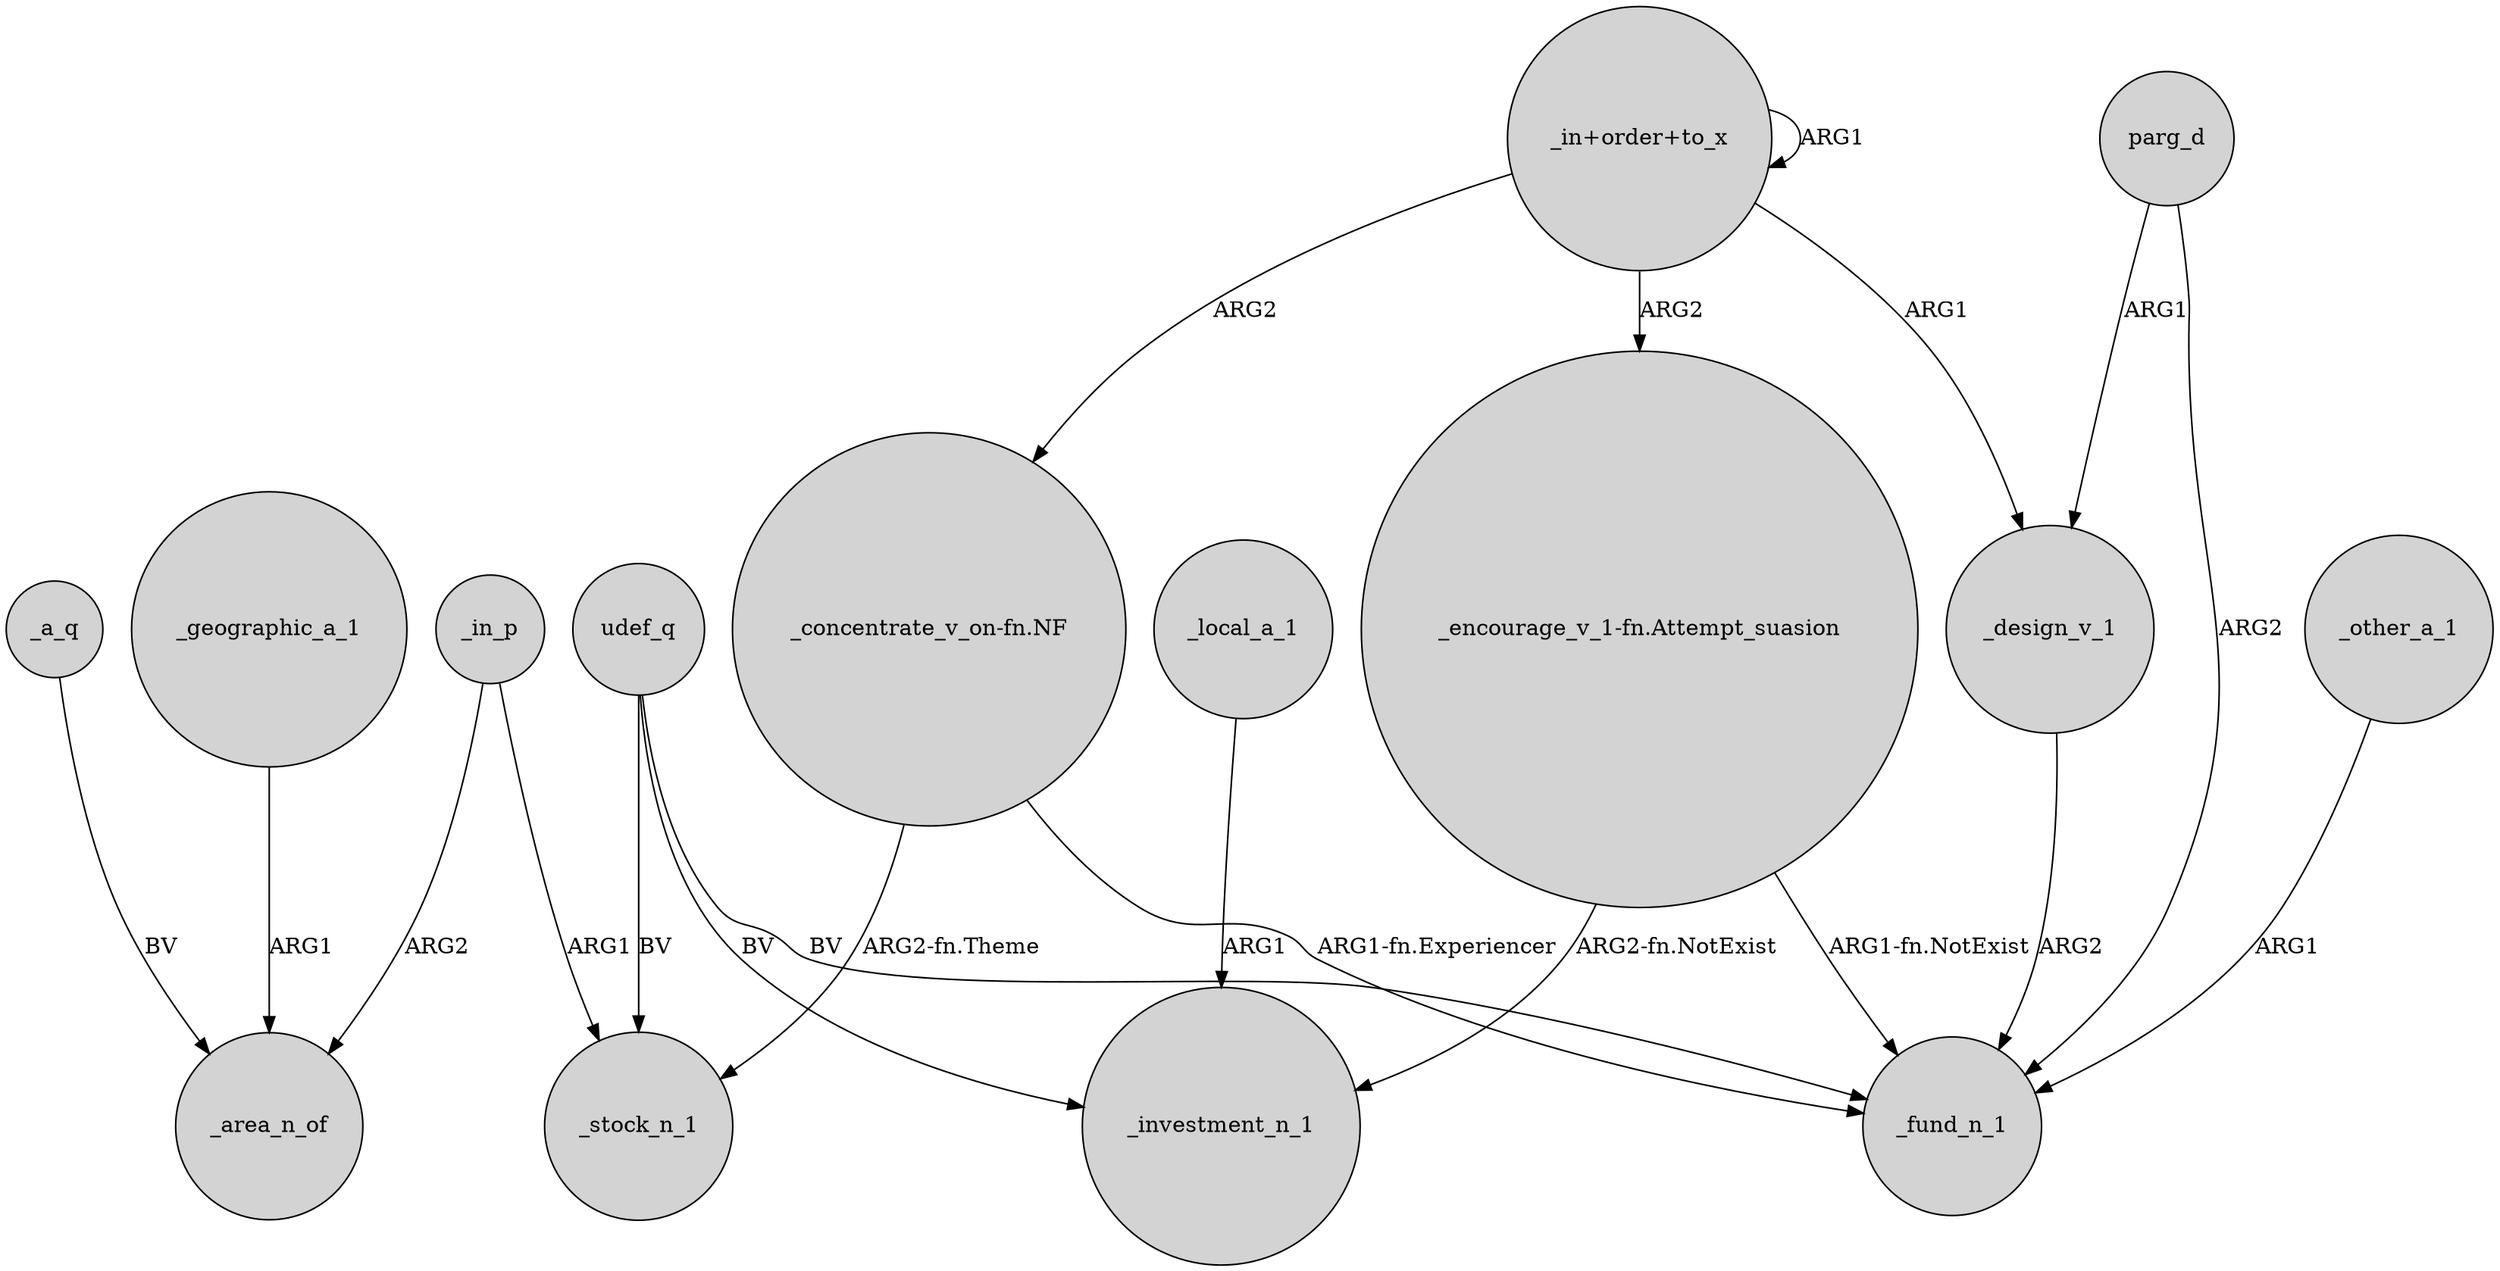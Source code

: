 digraph {
	node [shape=circle style=filled]
	_a_q -> _area_n_of [label=BV]
	_geographic_a_1 -> _area_n_of [label=ARG1]
	"_in+order+to_x" -> "_in+order+to_x" [label=ARG1]
	"_in+order+to_x" -> "_concentrate_v_on-fn.NF" [label=ARG2]
	"_encourage_v_1-fn.Attempt_suasion" -> _fund_n_1 [label="ARG1-fn.NotExist"]
	parg_d -> _fund_n_1 [label=ARG2]
	"_encourage_v_1-fn.Attempt_suasion" -> _investment_n_1 [label="ARG2-fn.NotExist"]
	"_in+order+to_x" -> "_encourage_v_1-fn.Attempt_suasion" [label=ARG2]
	_design_v_1 -> _fund_n_1 [label=ARG2]
	"_concentrate_v_on-fn.NF" -> _stock_n_1 [label="ARG2-fn.Theme"]
	udef_q -> _stock_n_1 [label=BV]
	_in_p -> _stock_n_1 [label=ARG1]
	_other_a_1 -> _fund_n_1 [label=ARG1]
	udef_q -> _fund_n_1 [label=BV]
	parg_d -> _design_v_1 [label=ARG1]
	_local_a_1 -> _investment_n_1 [label=ARG1]
	_in_p -> _area_n_of [label=ARG2]
	udef_q -> _investment_n_1 [label=BV]
	"_concentrate_v_on-fn.NF" -> _fund_n_1 [label="ARG1-fn.Experiencer"]
	"_in+order+to_x" -> _design_v_1 [label=ARG1]
}
